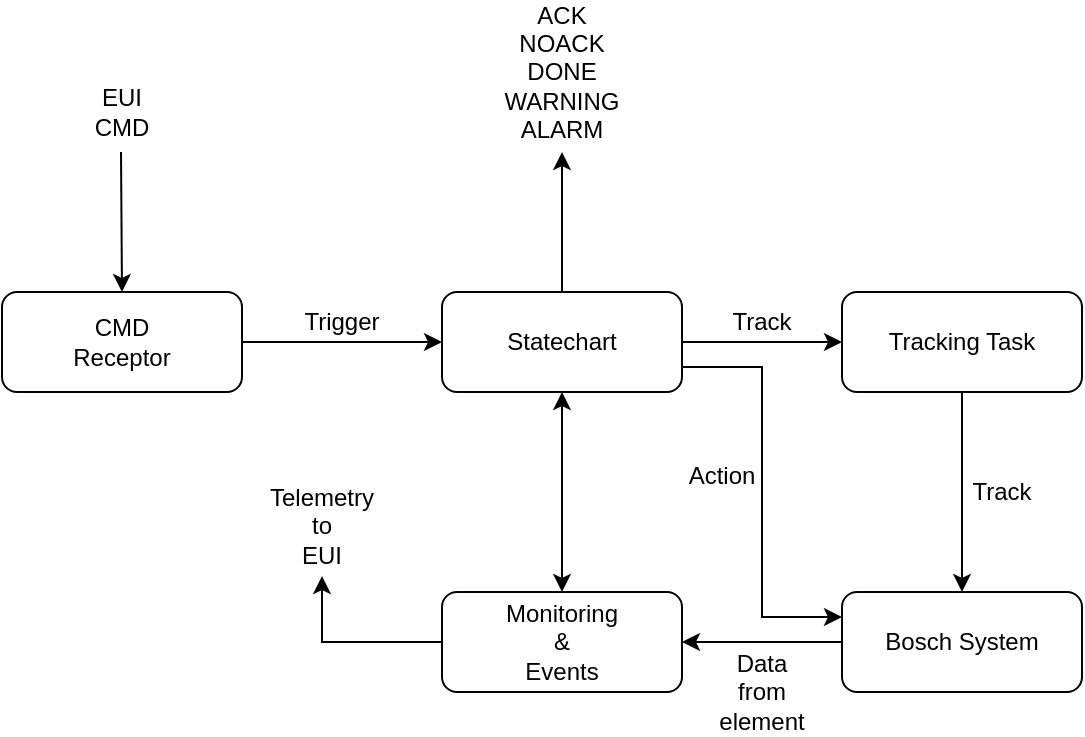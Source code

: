 <mxfile version="10.7.5" type="device"><diagram id="4Fs3FOkNfRm-VuweVcZ0" name="Page-1"><mxGraphModel dx="1154" dy="685" grid="1" gridSize="10" guides="1" tooltips="1" connect="1" arrows="1" fold="1" page="1" pageScale="1" pageWidth="827" pageHeight="1169" math="0" shadow="0"><root><mxCell id="0"/><mxCell id="1" parent="0"/><mxCell id="jKNfD1bWHJY7wMEwSr6Y-11" style="edgeStyle=orthogonalEdgeStyle;rounded=0;html=1;exitX=1;exitY=0.5;entryX=0;entryY=0.5;jettySize=auto;orthogonalLoop=1;" parent="1" source="jKNfD1bWHJY7wMEwSr6Y-1" target="jKNfD1bWHJY7wMEwSr6Y-2" edge="1"><mxGeometry relative="1" as="geometry"/></mxCell><mxCell id="jKNfD1bWHJY7wMEwSr6Y-1" value="CMD&lt;br&gt;Receptor&lt;br&gt;" style="rounded=1;whiteSpace=wrap;html=1;" parent="1" vertex="1"><mxGeometry x="40" y="160" width="120" height="50" as="geometry"/></mxCell><mxCell id="jKNfD1bWHJY7wMEwSr6Y-13" value="" style="edgeStyle=orthogonalEdgeStyle;rounded=0;html=1;jettySize=auto;orthogonalLoop=1;" parent="1" source="jKNfD1bWHJY7wMEwSr6Y-2" edge="1"><mxGeometry relative="1" as="geometry"><mxPoint x="320" y="90" as="targetPoint"/></mxGeometry></mxCell><mxCell id="jKNfD1bWHJY7wMEwSr6Y-19" value="" style="edgeStyle=orthogonalEdgeStyle;rounded=0;html=1;startArrow=none;startFill=0;jettySize=auto;orthogonalLoop=1;entryX=0;entryY=0.25;entryDx=0;entryDy=0;exitX=1;exitY=0.75;exitDx=0;exitDy=0;" parent="1" source="jKNfD1bWHJY7wMEwSr6Y-2" target="jKNfD1bWHJY7wMEwSr6Y-18" edge="1"><mxGeometry relative="1" as="geometry"><mxPoint x="450" y="185" as="targetPoint"/></mxGeometry></mxCell><mxCell id="VQZg7kYcmIEnFVLDVCGB-7" style="edgeStyle=orthogonalEdgeStyle;rounded=0;orthogonalLoop=1;jettySize=auto;html=1;exitX=1;exitY=0.5;exitDx=0;exitDy=0;entryX=0;entryY=0.5;entryDx=0;entryDy=0;" edge="1" parent="1" source="jKNfD1bWHJY7wMEwSr6Y-2" target="VQZg7kYcmIEnFVLDVCGB-3"><mxGeometry relative="1" as="geometry"/></mxCell><mxCell id="jKNfD1bWHJY7wMEwSr6Y-2" value="Statechart&lt;br&gt;" style="rounded=1;whiteSpace=wrap;html=1;" parent="1" vertex="1"><mxGeometry x="260" y="160" width="120" height="50" as="geometry"/></mxCell><mxCell id="jKNfD1bWHJY7wMEwSr6Y-20" style="edgeStyle=orthogonalEdgeStyle;rounded=0;html=1;entryX=1;entryY=0.5;startArrow=none;startFill=0;jettySize=auto;orthogonalLoop=1;" parent="1" source="jKNfD1bWHJY7wMEwSr6Y-18" target="jKNfD1bWHJY7wMEwSr6Y-3" edge="1"><mxGeometry relative="1" as="geometry"><Array as="points"><mxPoint x="520" y="335"/></Array></mxGeometry></mxCell><mxCell id="jKNfD1bWHJY7wMEwSr6Y-18" value="Bosch System" style="rounded=1;whiteSpace=wrap;html=1;" parent="1" vertex="1"><mxGeometry x="460" y="310" width="120" height="50" as="geometry"/></mxCell><mxCell id="jKNfD1bWHJY7wMEwSr6Y-16" style="edgeStyle=orthogonalEdgeStyle;rounded=0;html=1;startArrow=none;startFill=0;jettySize=auto;orthogonalLoop=1;" parent="1" source="jKNfD1bWHJY7wMEwSr6Y-3" target="jKNfD1bWHJY7wMEwSr6Y-17" edge="1"><mxGeometry relative="1" as="geometry"><mxPoint x="200" y="300" as="targetPoint"/></mxGeometry></mxCell><mxCell id="jKNfD1bWHJY7wMEwSr6Y-3" value="Monitoring&lt;br&gt;&amp;amp;&lt;br&gt;Events&lt;br&gt;" style="rounded=1;whiteSpace=wrap;html=1;" parent="1" vertex="1"><mxGeometry x="260" y="310" width="120" height="50" as="geometry"/></mxCell><mxCell id="jKNfD1bWHJY7wMEwSr6Y-7" value="" style="endArrow=classic;html=1;" parent="1" edge="1"><mxGeometry width="50" height="50" relative="1" as="geometry"><mxPoint x="99.5" y="90" as="sourcePoint"/><mxPoint x="100" y="160" as="targetPoint"/></mxGeometry></mxCell><mxCell id="jKNfD1bWHJY7wMEwSr6Y-8" value="EUI CMD" style="text;html=1;strokeColor=none;fillColor=none;align=center;verticalAlign=middle;whiteSpace=wrap;rounded=0;" parent="1" vertex="1"><mxGeometry x="80" y="60" width="40" height="20" as="geometry"/></mxCell><mxCell id="jKNfD1bWHJY7wMEwSr6Y-12" value="Trigger" style="text;html=1;strokeColor=none;fillColor=none;align=center;verticalAlign=middle;whiteSpace=wrap;rounded=0;" parent="1" vertex="1"><mxGeometry x="190" y="165" width="40" height="20" as="geometry"/></mxCell><mxCell id="jKNfD1bWHJY7wMEwSr6Y-14" value="ACK&lt;br&gt;NOACK&lt;br&gt;DONE&lt;br&gt;WARNING&lt;br&gt;ALARM&lt;br&gt;" style="text;html=1;strokeColor=none;fillColor=none;align=center;verticalAlign=middle;whiteSpace=wrap;rounded=0;" parent="1" vertex="1"><mxGeometry x="300" y="40" width="40" height="20" as="geometry"/></mxCell><mxCell id="jKNfD1bWHJY7wMEwSr6Y-15" style="edgeStyle=orthogonalEdgeStyle;rounded=0;html=1;exitX=0.5;exitY=0;entryX=0.5;entryY=1;jettySize=auto;orthogonalLoop=1;startArrow=classic;startFill=1;" parent="1" source="jKNfD1bWHJY7wMEwSr6Y-3" target="jKNfD1bWHJY7wMEwSr6Y-2" edge="1"><mxGeometry relative="1" as="geometry"/></mxCell><mxCell id="jKNfD1bWHJY7wMEwSr6Y-17" value="Telemetry&lt;br&gt;to&lt;br&gt;EUI&lt;br&gt;" style="text;html=1;strokeColor=none;fillColor=none;align=center;verticalAlign=middle;whiteSpace=wrap;rounded=0;" parent="1" vertex="1"><mxGeometry x="170" y="252" width="60" height="50" as="geometry"/></mxCell><mxCell id="jKNfD1bWHJY7wMEwSr6Y-21" value="Action" style="text;html=1;strokeColor=none;fillColor=none;align=center;verticalAlign=middle;whiteSpace=wrap;rounded=0;" parent="1" vertex="1"><mxGeometry x="380" y="242" width="40" height="20" as="geometry"/></mxCell><mxCell id="jKNfD1bWHJY7wMEwSr6Y-22" value="Data from element" style="text;html=1;strokeColor=none;fillColor=none;align=center;verticalAlign=middle;whiteSpace=wrap;rounded=0;" parent="1" vertex="1"><mxGeometry x="400" y="350" width="40" height="20" as="geometry"/></mxCell><mxCell id="VQZg7kYcmIEnFVLDVCGB-5" value="" style="edgeStyle=orthogonalEdgeStyle;rounded=0;orthogonalLoop=1;jettySize=auto;html=1;entryX=0.5;entryY=0;entryDx=0;entryDy=0;" edge="1" parent="1" source="VQZg7kYcmIEnFVLDVCGB-3" target="jKNfD1bWHJY7wMEwSr6Y-18"><mxGeometry relative="1" as="geometry"><mxPoint x="510" y="290" as="targetPoint"/></mxGeometry></mxCell><mxCell id="VQZg7kYcmIEnFVLDVCGB-3" value="Tracking Task&lt;br&gt;" style="rounded=1;whiteSpace=wrap;html=1;" vertex="1" parent="1"><mxGeometry x="460" y="160" width="120" height="50" as="geometry"/></mxCell><mxCell id="VQZg7kYcmIEnFVLDVCGB-8" value="Track" style="text;html=1;strokeColor=none;fillColor=none;align=center;verticalAlign=middle;whiteSpace=wrap;rounded=0;" vertex="1" parent="1"><mxGeometry x="400" y="165" width="40" height="20" as="geometry"/></mxCell><mxCell id="VQZg7kYcmIEnFVLDVCGB-9" value="Track" style="text;html=1;strokeColor=none;fillColor=none;align=center;verticalAlign=middle;whiteSpace=wrap;rounded=0;" vertex="1" parent="1"><mxGeometry x="520" y="250" width="40" height="20" as="geometry"/></mxCell></root></mxGraphModel></diagram></mxfile>